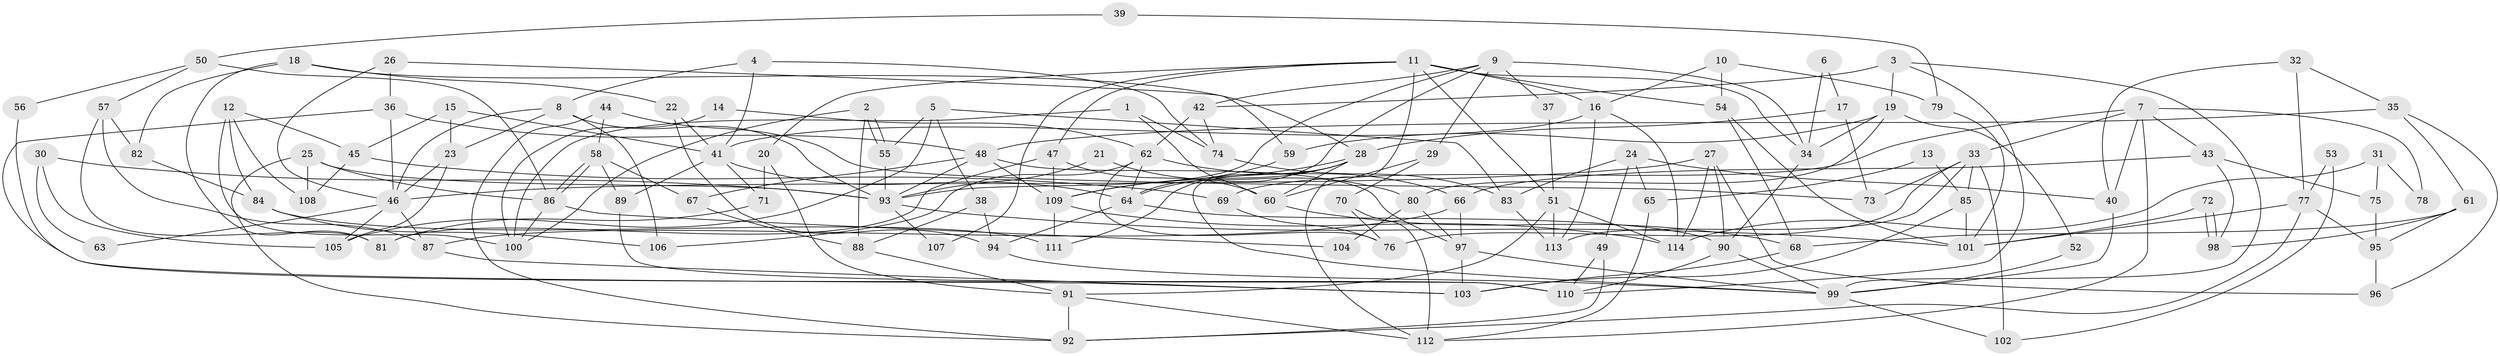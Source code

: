 // coarse degree distribution, {5: 0.189873417721519, 3: 0.22784810126582278, 2: 0.11392405063291139, 4: 0.2911392405063291, 6: 0.0759493670886076, 7: 0.05063291139240506, 8: 0.012658227848101266, 9: 0.02531645569620253, 17: 0.012658227848101266}
// Generated by graph-tools (version 1.1) at 2025/53/03/04/25 21:53:11]
// undirected, 114 vertices, 228 edges
graph export_dot {
graph [start="1"]
  node [color=gray90,style=filled];
  1;
  2;
  3;
  4;
  5;
  6;
  7;
  8;
  9;
  10;
  11;
  12;
  13;
  14;
  15;
  16;
  17;
  18;
  19;
  20;
  21;
  22;
  23;
  24;
  25;
  26;
  27;
  28;
  29;
  30;
  31;
  32;
  33;
  34;
  35;
  36;
  37;
  38;
  39;
  40;
  41;
  42;
  43;
  44;
  45;
  46;
  47;
  48;
  49;
  50;
  51;
  52;
  53;
  54;
  55;
  56;
  57;
  58;
  59;
  60;
  61;
  62;
  63;
  64;
  65;
  66;
  67;
  68;
  69;
  70;
  71;
  72;
  73;
  74;
  75;
  76;
  77;
  78;
  79;
  80;
  81;
  82;
  83;
  84;
  85;
  86;
  87;
  88;
  89;
  90;
  91;
  92;
  93;
  94;
  95;
  96;
  97;
  98;
  99;
  100;
  101;
  102;
  103;
  104;
  105;
  106;
  107;
  108;
  109;
  110;
  111;
  112;
  113;
  114;
  1 -- 100;
  1 -- 74;
  1 -- 60;
  2 -- 55;
  2 -- 55;
  2 -- 100;
  2 -- 88;
  3 -- 99;
  3 -- 42;
  3 -- 19;
  3 -- 110;
  4 -- 8;
  4 -- 41;
  4 -- 74;
  5 -- 38;
  5 -- 83;
  5 -- 55;
  5 -- 105;
  6 -- 17;
  6 -- 34;
  7 -- 112;
  7 -- 43;
  7 -- 33;
  7 -- 40;
  7 -- 69;
  7 -- 78;
  8 -- 46;
  8 -- 93;
  8 -- 23;
  8 -- 106;
  9 -- 93;
  9 -- 64;
  9 -- 29;
  9 -- 34;
  9 -- 37;
  9 -- 42;
  10 -- 54;
  10 -- 16;
  10 -- 79;
  11 -- 34;
  11 -- 47;
  11 -- 16;
  11 -- 20;
  11 -- 51;
  11 -- 54;
  11 -- 107;
  11 -- 112;
  12 -- 45;
  12 -- 84;
  12 -- 100;
  12 -- 108;
  13 -- 85;
  13 -- 65;
  14 -- 62;
  14 -- 100;
  15 -- 23;
  15 -- 41;
  15 -- 45;
  16 -- 41;
  16 -- 113;
  16 -- 114;
  17 -- 73;
  17 -- 28;
  18 -- 81;
  18 -- 28;
  18 -- 22;
  18 -- 82;
  19 -- 34;
  19 -- 52;
  19 -- 59;
  19 -- 80;
  20 -- 71;
  20 -- 91;
  21 -- 93;
  21 -- 80;
  22 -- 94;
  22 -- 41;
  23 -- 105;
  23 -- 46;
  24 -- 49;
  24 -- 40;
  24 -- 65;
  24 -- 83;
  25 -- 108;
  25 -- 93;
  25 -- 86;
  25 -- 92;
  26 -- 59;
  26 -- 36;
  26 -- 46;
  27 -- 90;
  27 -- 46;
  27 -- 96;
  27 -- 114;
  28 -- 60;
  28 -- 64;
  28 -- 99;
  28 -- 109;
  28 -- 111;
  29 -- 60;
  29 -- 70;
  30 -- 105;
  30 -- 93;
  30 -- 63;
  31 -- 114;
  31 -- 75;
  31 -- 78;
  32 -- 40;
  32 -- 77;
  32 -- 35;
  33 -- 113;
  33 -- 73;
  33 -- 76;
  33 -- 85;
  33 -- 102;
  34 -- 90;
  35 -- 48;
  35 -- 61;
  35 -- 96;
  36 -- 103;
  36 -- 46;
  36 -- 48;
  37 -- 51;
  38 -- 88;
  38 -- 94;
  39 -- 79;
  39 -- 50;
  40 -- 99;
  41 -- 89;
  41 -- 64;
  41 -- 71;
  42 -- 74;
  42 -- 62;
  43 -- 66;
  43 -- 98;
  43 -- 75;
  44 -- 58;
  44 -- 92;
  44 -- 73;
  45 -- 69;
  45 -- 108;
  46 -- 63;
  46 -- 87;
  46 -- 105;
  47 -- 109;
  47 -- 60;
  47 -- 81;
  48 -- 109;
  48 -- 67;
  48 -- 93;
  48 -- 97;
  49 -- 110;
  49 -- 92;
  50 -- 86;
  50 -- 57;
  50 -- 56;
  51 -- 114;
  51 -- 91;
  51 -- 113;
  52 -- 99;
  53 -- 102;
  53 -- 77;
  54 -- 101;
  54 -- 68;
  55 -- 93;
  56 -- 110;
  57 -- 87;
  57 -- 82;
  57 -- 81;
  58 -- 86;
  58 -- 86;
  58 -- 67;
  58 -- 89;
  59 -- 109;
  60 -- 68;
  61 -- 68;
  61 -- 95;
  61 -- 98;
  62 -- 76;
  62 -- 64;
  62 -- 66;
  62 -- 106;
  64 -- 90;
  64 -- 94;
  65 -- 112;
  66 -- 87;
  66 -- 97;
  67 -- 88;
  68 -- 103;
  69 -- 76;
  70 -- 112;
  70 -- 76;
  71 -- 81;
  72 -- 98;
  72 -- 98;
  72 -- 101;
  74 -- 83;
  75 -- 95;
  77 -- 92;
  77 -- 95;
  77 -- 101;
  79 -- 101;
  80 -- 97;
  80 -- 104;
  82 -- 84;
  83 -- 113;
  84 -- 111;
  84 -- 106;
  85 -- 101;
  85 -- 103;
  86 -- 100;
  86 -- 104;
  87 -- 103;
  88 -- 91;
  89 -- 110;
  90 -- 99;
  90 -- 110;
  91 -- 92;
  91 -- 112;
  93 -- 101;
  93 -- 107;
  94 -- 99;
  95 -- 96;
  97 -- 99;
  97 -- 103;
  99 -- 102;
  109 -- 114;
  109 -- 111;
}
